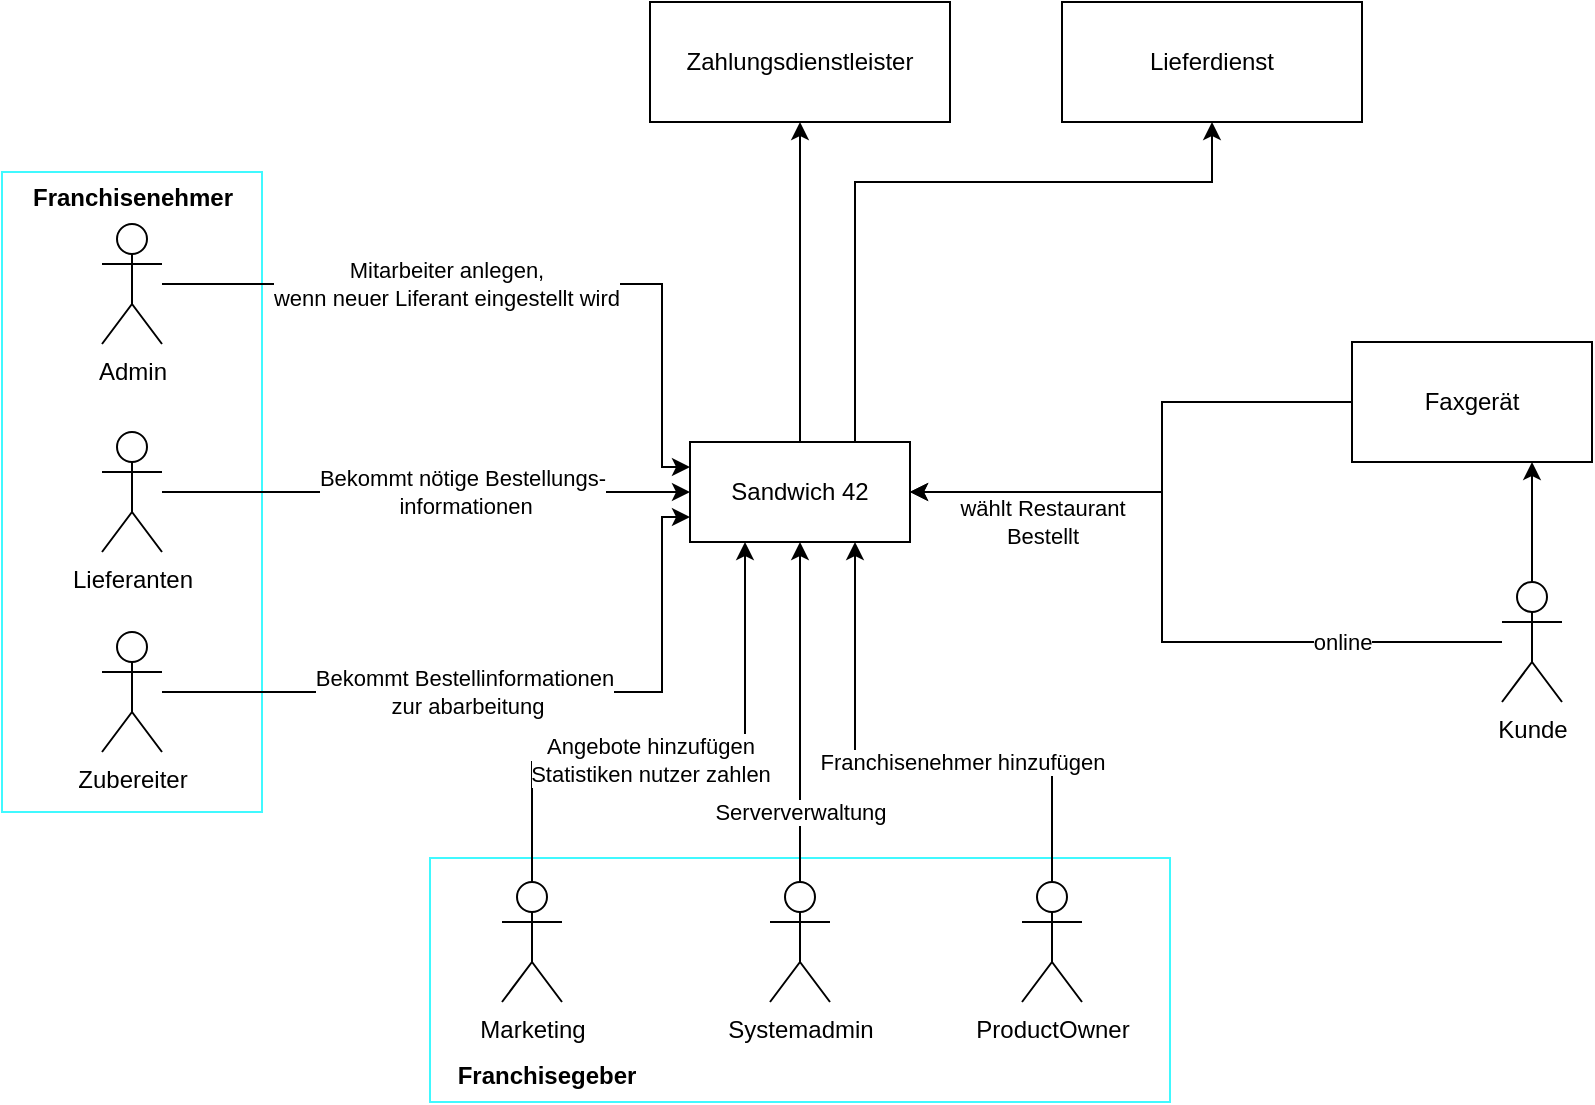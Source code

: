 <mxfile version="21.2.1" type="device">
  <diagram name="Seite-1" id="DeWZ66YVankJQ_ejkuRt">
    <mxGraphModel dx="1820" dy="639" grid="1" gridSize="10" guides="1" tooltips="1" connect="1" arrows="1" fold="1" page="1" pageScale="1" pageWidth="827" pageHeight="1169" math="0" shadow="0">
      <root>
        <mxCell id="0" />
        <mxCell id="1" parent="0" />
        <mxCell id="9_vYLz1QA_rweEsCn0kB-34" value="" style="group" parent="1" vertex="1" connectable="0">
          <mxGeometry x="-40" y="125" width="130" height="320" as="geometry" />
        </mxCell>
        <mxCell id="9_vYLz1QA_rweEsCn0kB-22" value="" style="html=1;whiteSpace=wrap;strokeColor=#40F9FF;" parent="9_vYLz1QA_rweEsCn0kB-34" vertex="1">
          <mxGeometry width="130" height="320" as="geometry" />
        </mxCell>
        <mxCell id="9_vYLz1QA_rweEsCn0kB-10" value="Lieferanten" style="shape=umlActor;verticalLabelPosition=bottom;verticalAlign=top;html=1;" parent="9_vYLz1QA_rweEsCn0kB-34" vertex="1">
          <mxGeometry x="50.0" y="130" width="30" height="60" as="geometry" />
        </mxCell>
        <mxCell id="9_vYLz1QA_rweEsCn0kB-11" value="Admin" style="shape=umlActor;verticalLabelPosition=bottom;verticalAlign=top;html=1;" parent="9_vYLz1QA_rweEsCn0kB-34" vertex="1">
          <mxGeometry x="50.0" y="26" width="30" height="60" as="geometry" />
        </mxCell>
        <mxCell id="9_vYLz1QA_rweEsCn0kB-23" value="Franchisenehmer" style="text;align=center;fontStyle=1;verticalAlign=middle;spacingLeft=3;spacingRight=3;strokeColor=none;rotatable=0;points=[[0,0.5],[1,0.5]];portConstraint=eastwest;html=1;" parent="9_vYLz1QA_rweEsCn0kB-34" vertex="1">
          <mxGeometry x="25.0" width="80" height="26" as="geometry" />
        </mxCell>
        <mxCell id="9_vYLz1QA_rweEsCn0kB-29" value="Zubereiter" style="shape=umlActor;verticalLabelPosition=bottom;verticalAlign=top;html=1;" parent="9_vYLz1QA_rweEsCn0kB-34" vertex="1">
          <mxGeometry x="50.0" y="230" width="30" height="60" as="geometry" />
        </mxCell>
        <mxCell id="9_vYLz1QA_rweEsCn0kB-58" style="edgeStyle=orthogonalEdgeStyle;rounded=0;orthogonalLoop=1;jettySize=auto;html=1;entryX=0.5;entryY=1;entryDx=0;entryDy=0;" parent="1" source="9_vYLz1QA_rweEsCn0kB-3" target="9_vYLz1QA_rweEsCn0kB-57" edge="1">
          <mxGeometry relative="1" as="geometry" />
        </mxCell>
        <mxCell id="9_vYLz1QA_rweEsCn0kB-60" style="edgeStyle=orthogonalEdgeStyle;rounded=0;orthogonalLoop=1;jettySize=auto;html=1;exitX=0.75;exitY=0;exitDx=0;exitDy=0;entryX=0.5;entryY=1;entryDx=0;entryDy=0;" parent="1" source="9_vYLz1QA_rweEsCn0kB-3" target="9_vYLz1QA_rweEsCn0kB-59" edge="1">
          <mxGeometry relative="1" as="geometry">
            <Array as="points">
              <mxPoint x="387" y="130" />
              <mxPoint x="565" y="130" />
            </Array>
          </mxGeometry>
        </mxCell>
        <mxCell id="9_vYLz1QA_rweEsCn0kB-3" value="Sandwich 42" style="html=1;whiteSpace=wrap;" parent="1" vertex="1">
          <mxGeometry x="304" y="260" width="110" height="50" as="geometry" />
        </mxCell>
        <mxCell id="9_vYLz1QA_rweEsCn0kB-14" style="edgeStyle=orthogonalEdgeStyle;rounded=0;orthogonalLoop=1;jettySize=auto;html=1;entryX=1;entryY=0.5;entryDx=0;entryDy=0;" parent="1" source="9_vYLz1QA_rweEsCn0kB-4" target="9_vYLz1QA_rweEsCn0kB-3" edge="1">
          <mxGeometry relative="1" as="geometry">
            <Array as="points">
              <mxPoint x="540" y="360" />
              <mxPoint x="540" y="285" />
            </Array>
          </mxGeometry>
        </mxCell>
        <mxCell id="9_vYLz1QA_rweEsCn0kB-15" value="wählt Restaurant&lt;br&gt;Bestellt" style="edgeLabel;html=1;align=center;verticalAlign=middle;resizable=0;points=[];" parent="9_vYLz1QA_rweEsCn0kB-14" vertex="1" connectable="0">
          <mxGeometry x="-0.218" relative="1" as="geometry">
            <mxPoint x="-85" y="-60" as="offset" />
          </mxGeometry>
        </mxCell>
        <mxCell id="nRdOiVW_qQ2A0DrQ5SMD-7" value="online" style="edgeLabel;html=1;align=center;verticalAlign=middle;resizable=0;points=[];" vertex="1" connectable="0" parent="9_vYLz1QA_rweEsCn0kB-14">
          <mxGeometry x="-0.722" y="4" relative="1" as="geometry">
            <mxPoint x="-29" y="-4" as="offset" />
          </mxGeometry>
        </mxCell>
        <mxCell id="nRdOiVW_qQ2A0DrQ5SMD-6" style="edgeStyle=orthogonalEdgeStyle;rounded=0;orthogonalLoop=1;jettySize=auto;html=1;entryX=0.75;entryY=1;entryDx=0;entryDy=0;" edge="1" parent="1" source="9_vYLz1QA_rweEsCn0kB-4" target="nRdOiVW_qQ2A0DrQ5SMD-4">
          <mxGeometry relative="1" as="geometry" />
        </mxCell>
        <mxCell id="9_vYLz1QA_rweEsCn0kB-4" value="Kunde" style="shape=umlActor;verticalLabelPosition=bottom;verticalAlign=top;html=1;" parent="1" vertex="1">
          <mxGeometry x="710" y="330" width="30" height="60" as="geometry" />
        </mxCell>
        <mxCell id="9_vYLz1QA_rweEsCn0kB-30" style="edgeStyle=orthogonalEdgeStyle;rounded=0;orthogonalLoop=1;jettySize=auto;html=1;entryX=0;entryY=0.5;entryDx=0;entryDy=0;" parent="1" source="9_vYLz1QA_rweEsCn0kB-10" target="9_vYLz1QA_rweEsCn0kB-3" edge="1">
          <mxGeometry relative="1" as="geometry" />
        </mxCell>
        <mxCell id="9_vYLz1QA_rweEsCn0kB-33" value="Bekommt nötige Bestellungs-&lt;br&gt;&amp;nbsp;informationen" style="edgeLabel;html=1;align=center;verticalAlign=middle;resizable=0;points=[];" parent="9_vYLz1QA_rweEsCn0kB-30" vertex="1" connectable="0">
          <mxGeometry x="-0.112" y="3" relative="1" as="geometry">
            <mxPoint x="33" y="3" as="offset" />
          </mxGeometry>
        </mxCell>
        <mxCell id="9_vYLz1QA_rweEsCn0kB-27" style="edgeStyle=orthogonalEdgeStyle;rounded=0;orthogonalLoop=1;jettySize=auto;html=1;entryX=0;entryY=0.25;entryDx=0;entryDy=0;" parent="1" source="9_vYLz1QA_rweEsCn0kB-11" target="9_vYLz1QA_rweEsCn0kB-3" edge="1">
          <mxGeometry relative="1" as="geometry">
            <Array as="points">
              <mxPoint x="290" y="181" />
              <mxPoint x="290" y="273" />
            </Array>
          </mxGeometry>
        </mxCell>
        <mxCell id="9_vYLz1QA_rweEsCn0kB-28" value="Mitarbeiter anlegen, &lt;br&gt;wenn neuer Liferant eingestellt wird" style="edgeLabel;html=1;align=center;verticalAlign=middle;resizable=0;points=[];" parent="9_vYLz1QA_rweEsCn0kB-27" vertex="1" connectable="0">
          <mxGeometry x="0.27" relative="1" as="geometry">
            <mxPoint x="-84" as="offset" />
          </mxGeometry>
        </mxCell>
        <mxCell id="9_vYLz1QA_rweEsCn0kB-32" style="edgeStyle=orthogonalEdgeStyle;rounded=0;orthogonalLoop=1;jettySize=auto;html=1;entryX=0;entryY=0.75;entryDx=0;entryDy=0;" parent="1" source="9_vYLz1QA_rweEsCn0kB-29" target="9_vYLz1QA_rweEsCn0kB-3" edge="1">
          <mxGeometry relative="1" as="geometry">
            <Array as="points">
              <mxPoint x="290" y="385" />
              <mxPoint x="290" y="298" />
            </Array>
          </mxGeometry>
        </mxCell>
        <mxCell id="9_vYLz1QA_rweEsCn0kB-35" value="Bekommt Bestellinformationen&lt;br&gt;&amp;nbsp;zur abarbeitung" style="edgeLabel;html=1;align=center;verticalAlign=middle;resizable=0;points=[];" parent="9_vYLz1QA_rweEsCn0kB-32" vertex="1" connectable="0">
          <mxGeometry x="-0.212" relative="1" as="geometry">
            <mxPoint x="12" as="offset" />
          </mxGeometry>
        </mxCell>
        <mxCell id="9_vYLz1QA_rweEsCn0kB-42" value="" style="html=1;whiteSpace=wrap;strokeColor=#40F9FF;" parent="1" vertex="1">
          <mxGeometry x="174" y="468" width="370" height="122" as="geometry" />
        </mxCell>
        <mxCell id="9_vYLz1QA_rweEsCn0kB-43" value="Franchisegeber" style="text;align=center;fontStyle=1;verticalAlign=middle;spacingLeft=3;spacingRight=3;strokeColor=none;rotatable=0;points=[[0,0.5],[1,0.5]];portConstraint=eastwest;html=1;" parent="1" vertex="1">
          <mxGeometry x="174" y="564" width="116" height="26" as="geometry" />
        </mxCell>
        <mxCell id="9_vYLz1QA_rweEsCn0kB-48" style="edgeStyle=orthogonalEdgeStyle;rounded=0;orthogonalLoop=1;jettySize=auto;html=1;entryX=0.25;entryY=1;entryDx=0;entryDy=0;" parent="1" source="9_vYLz1QA_rweEsCn0kB-44" target="9_vYLz1QA_rweEsCn0kB-3" edge="1">
          <mxGeometry relative="1" as="geometry">
            <Array as="points">
              <mxPoint x="225" y="420" />
              <mxPoint x="332" y="420" />
            </Array>
          </mxGeometry>
        </mxCell>
        <mxCell id="9_vYLz1QA_rweEsCn0kB-49" value="Angebote hinzufügen&lt;br&gt;Statistiken nutzer zahlen" style="edgeLabel;html=1;align=center;verticalAlign=middle;resizable=0;points=[];" parent="9_vYLz1QA_rweEsCn0kB-48" vertex="1" connectable="0">
          <mxGeometry x="-0.317" y="1" relative="1" as="geometry">
            <mxPoint x="24" as="offset" />
          </mxGeometry>
        </mxCell>
        <mxCell id="9_vYLz1QA_rweEsCn0kB-44" value="Marketing" style="shape=umlActor;verticalLabelPosition=bottom;verticalAlign=top;html=1;" parent="1" vertex="1">
          <mxGeometry x="210" y="480" width="30" height="60" as="geometry" />
        </mxCell>
        <mxCell id="9_vYLz1QA_rweEsCn0kB-51" style="edgeStyle=orthogonalEdgeStyle;rounded=0;orthogonalLoop=1;jettySize=auto;html=1;entryX=0.5;entryY=1;entryDx=0;entryDy=0;" parent="1" source="9_vYLz1QA_rweEsCn0kB-50" target="9_vYLz1QA_rweEsCn0kB-3" edge="1">
          <mxGeometry relative="1" as="geometry" />
        </mxCell>
        <mxCell id="9_vYLz1QA_rweEsCn0kB-52" value="Serververwaltung" style="edgeLabel;html=1;align=center;verticalAlign=middle;resizable=0;points=[];" parent="9_vYLz1QA_rweEsCn0kB-51" vertex="1" connectable="0">
          <mxGeometry x="-0.337" y="3" relative="1" as="geometry">
            <mxPoint x="3" y="21" as="offset" />
          </mxGeometry>
        </mxCell>
        <mxCell id="9_vYLz1QA_rweEsCn0kB-50" value="Systemadmin" style="shape=umlActor;verticalLabelPosition=bottom;verticalAlign=top;html=1;" parent="1" vertex="1">
          <mxGeometry x="344" y="480" width="30" height="60" as="geometry" />
        </mxCell>
        <mxCell id="9_vYLz1QA_rweEsCn0kB-55" style="edgeStyle=orthogonalEdgeStyle;rounded=0;orthogonalLoop=1;jettySize=auto;html=1;entryX=0.75;entryY=1;entryDx=0;entryDy=0;" parent="1" source="9_vYLz1QA_rweEsCn0kB-53" target="9_vYLz1QA_rweEsCn0kB-3" edge="1">
          <mxGeometry relative="1" as="geometry">
            <Array as="points">
              <mxPoint x="485" y="420" />
              <mxPoint x="387" y="420" />
            </Array>
          </mxGeometry>
        </mxCell>
        <mxCell id="9_vYLz1QA_rweEsCn0kB-56" value="Franchisenehmer hinzufügen" style="edgeLabel;html=1;align=center;verticalAlign=middle;resizable=0;points=[];" parent="9_vYLz1QA_rweEsCn0kB-55" vertex="1" connectable="0">
          <mxGeometry x="-0.361" y="-2" relative="1" as="geometry">
            <mxPoint x="-19" y="2" as="offset" />
          </mxGeometry>
        </mxCell>
        <mxCell id="9_vYLz1QA_rweEsCn0kB-53" value="ProductOwner" style="shape=umlActor;verticalLabelPosition=bottom;verticalAlign=top;html=1;" parent="1" vertex="1">
          <mxGeometry x="470" y="480" width="30" height="60" as="geometry" />
        </mxCell>
        <mxCell id="9_vYLz1QA_rweEsCn0kB-57" value="Zahlungsdienstleister" style="html=1;whiteSpace=wrap;" parent="1" vertex="1">
          <mxGeometry x="284" y="40" width="150" height="60" as="geometry" />
        </mxCell>
        <mxCell id="9_vYLz1QA_rweEsCn0kB-59" value="Lieferdienst" style="html=1;whiteSpace=wrap;" parent="1" vertex="1">
          <mxGeometry x="490" y="40" width="150" height="60" as="geometry" />
        </mxCell>
        <mxCell id="nRdOiVW_qQ2A0DrQ5SMD-5" style="edgeStyle=orthogonalEdgeStyle;rounded=0;orthogonalLoop=1;jettySize=auto;html=1;entryX=1;entryY=0.5;entryDx=0;entryDy=0;" edge="1" parent="1" source="nRdOiVW_qQ2A0DrQ5SMD-4" target="9_vYLz1QA_rweEsCn0kB-3">
          <mxGeometry relative="1" as="geometry">
            <Array as="points">
              <mxPoint x="540" y="240" />
              <mxPoint x="540" y="285" />
            </Array>
          </mxGeometry>
        </mxCell>
        <mxCell id="nRdOiVW_qQ2A0DrQ5SMD-4" value="Faxgerät" style="rounded=0;whiteSpace=wrap;html=1;" vertex="1" parent="1">
          <mxGeometry x="635" y="210" width="120" height="60" as="geometry" />
        </mxCell>
      </root>
    </mxGraphModel>
  </diagram>
</mxfile>
